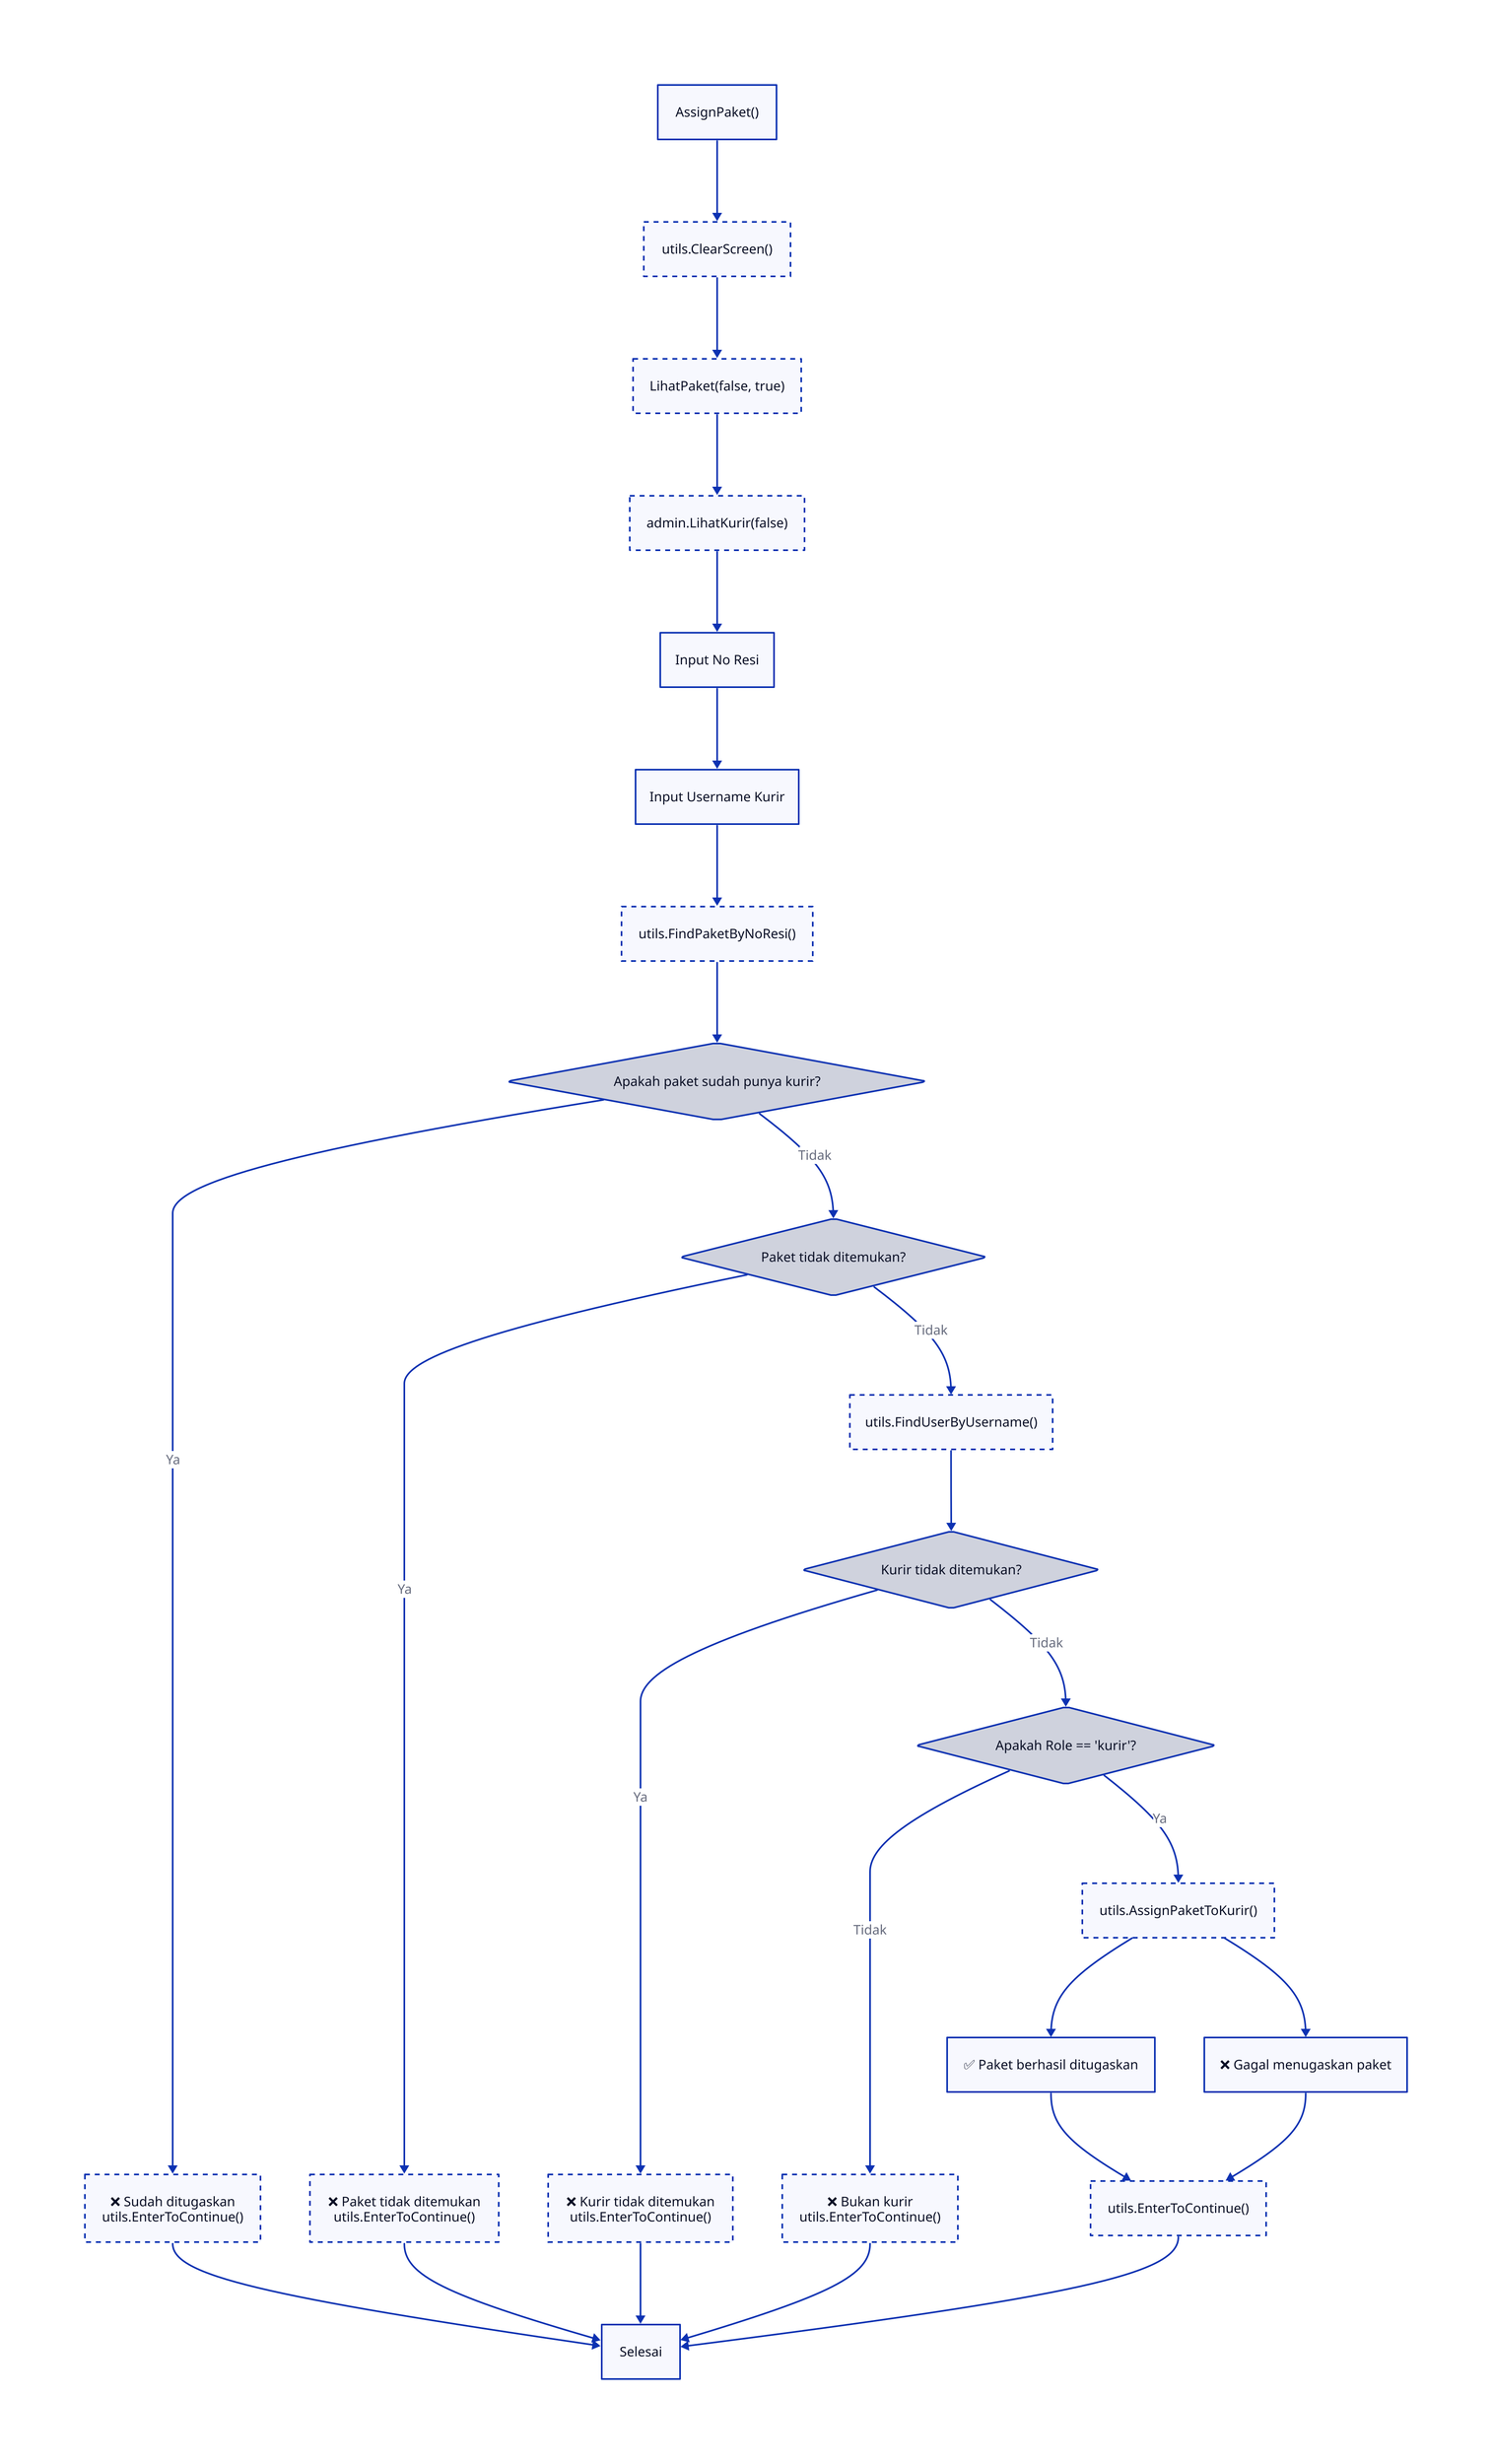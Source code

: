 style: {
  stroke-width: 2
}

AssignPaket: {
  label: "AssignPaket()"
  shape: rectangle
}

ClearScreen: {
  label: "utils.ClearScreen()"
  shape: rectangle
  style: {
    stroke-dash: 3
  }
}

LihatPaket: {
  label: "LihatPaket(false, true)"
  shape: rectangle
  style: {
    stroke-dash: 3
  }
}

LihatKurir: {
  label: "admin.LihatKurir(false)"
  shape: rectangle
  style: {
    stroke-dash: 3
  }
}

InputNoResi: {
  label: "Input No Resi"
  shape: rectangle
}

InputUsername: {
  label: "Input Username Kurir"
  shape: rectangle
}

FindPaket: {
  label: "utils.FindPaketByNoResi()"
  shape: rectangle
  style: {
    stroke-dash: 3
  }
}

CheckAlreadyAssigned: {
  label: "Apakah paket sudah punya kurir?"
  shape: diamond
}

ExitAssigned: {
  label: "❌ Sudah ditugaskan\nutils.EnterToContinue()"
  shape: rectangle
  style: {
    stroke-dash: 3
  }
}

CheckNotFoundPaket: {
  label: "Paket tidak ditemukan?"
  shape: diamond
}

ExitNoPaket: {
  label: "❌ Paket tidak ditemukan\nutils.EnterToContinue()"
  shape: rectangle
  style: {
    stroke-dash: 3
  }
}

FindKurir: {
  label: "utils.FindUserByUsername()"
  shape: rectangle
  style: {
    stroke-dash: 3
  }
}

CheckKurirExist: {
  label: "Kurir tidak ditemukan?"
  shape: diamond
}

ExitNoKurir: {
  label: "❌ Kurir tidak ditemukan\nutils.EnterToContinue()"
  shape: rectangle
  style: {
    stroke-dash: 3
  }
}

CheckIsKurir: {
  label: "Apakah Role == 'kurir'?"
  shape: diamond
}

ExitNotKurir: {
  label: "❌ Bukan kurir\nutils.EnterToContinue()"
  shape: rectangle
  style: {
    stroke-dash: 3
  }
}

AssignToKurir: {
  label: "utils.AssignPaketToKurir()"
  shape: rectangle
  style: {
    stroke-dash: 3
  }
}

SuccessAssign: {
  label: "✅ Paket berhasil ditugaskan"
  shape: rectangle
}

FailAssign: {
  label: "❌ Gagal menugaskan paket"
  shape: rectangle
}

EnterDone: {
  label: "utils.EnterToContinue()"
  shape: rectangle
  style: {
    stroke-dash: 3
  }
}

AssignPaket -> ClearScreen -> LihatPaket -> LihatKurir
LihatKurir -> InputNoResi -> InputUsername -> FindPaket
FindPaket -> CheckAlreadyAssigned
CheckAlreadyAssigned -> ExitAssigned: "Ya"
CheckAlreadyAssigned -> CheckNotFoundPaket: "Tidak"
CheckNotFoundPaket -> ExitNoPaket: "Ya"
CheckNotFoundPaket -> FindKurir: "Tidak"
FindKurir -> CheckKurirExist
CheckKurirExist -> ExitNoKurir: "Ya"
CheckKurirExist -> CheckIsKurir: "Tidak"
CheckIsKurir -> ExitNotKurir: "Tidak"
CheckIsKurir -> AssignToKurir: "Ya"
AssignToKurir -> SuccessAssign
AssignToKurir -> FailAssign
SuccessAssign -> EnterDone
FailAssign -> EnterDone
ExitAssigned -> End
ExitNoPaket -> End
ExitNoKurir -> End
ExitNotKurir -> End
EnterDone -> End

End: {
  label: "Selesai"
  shape: rectangle
}

